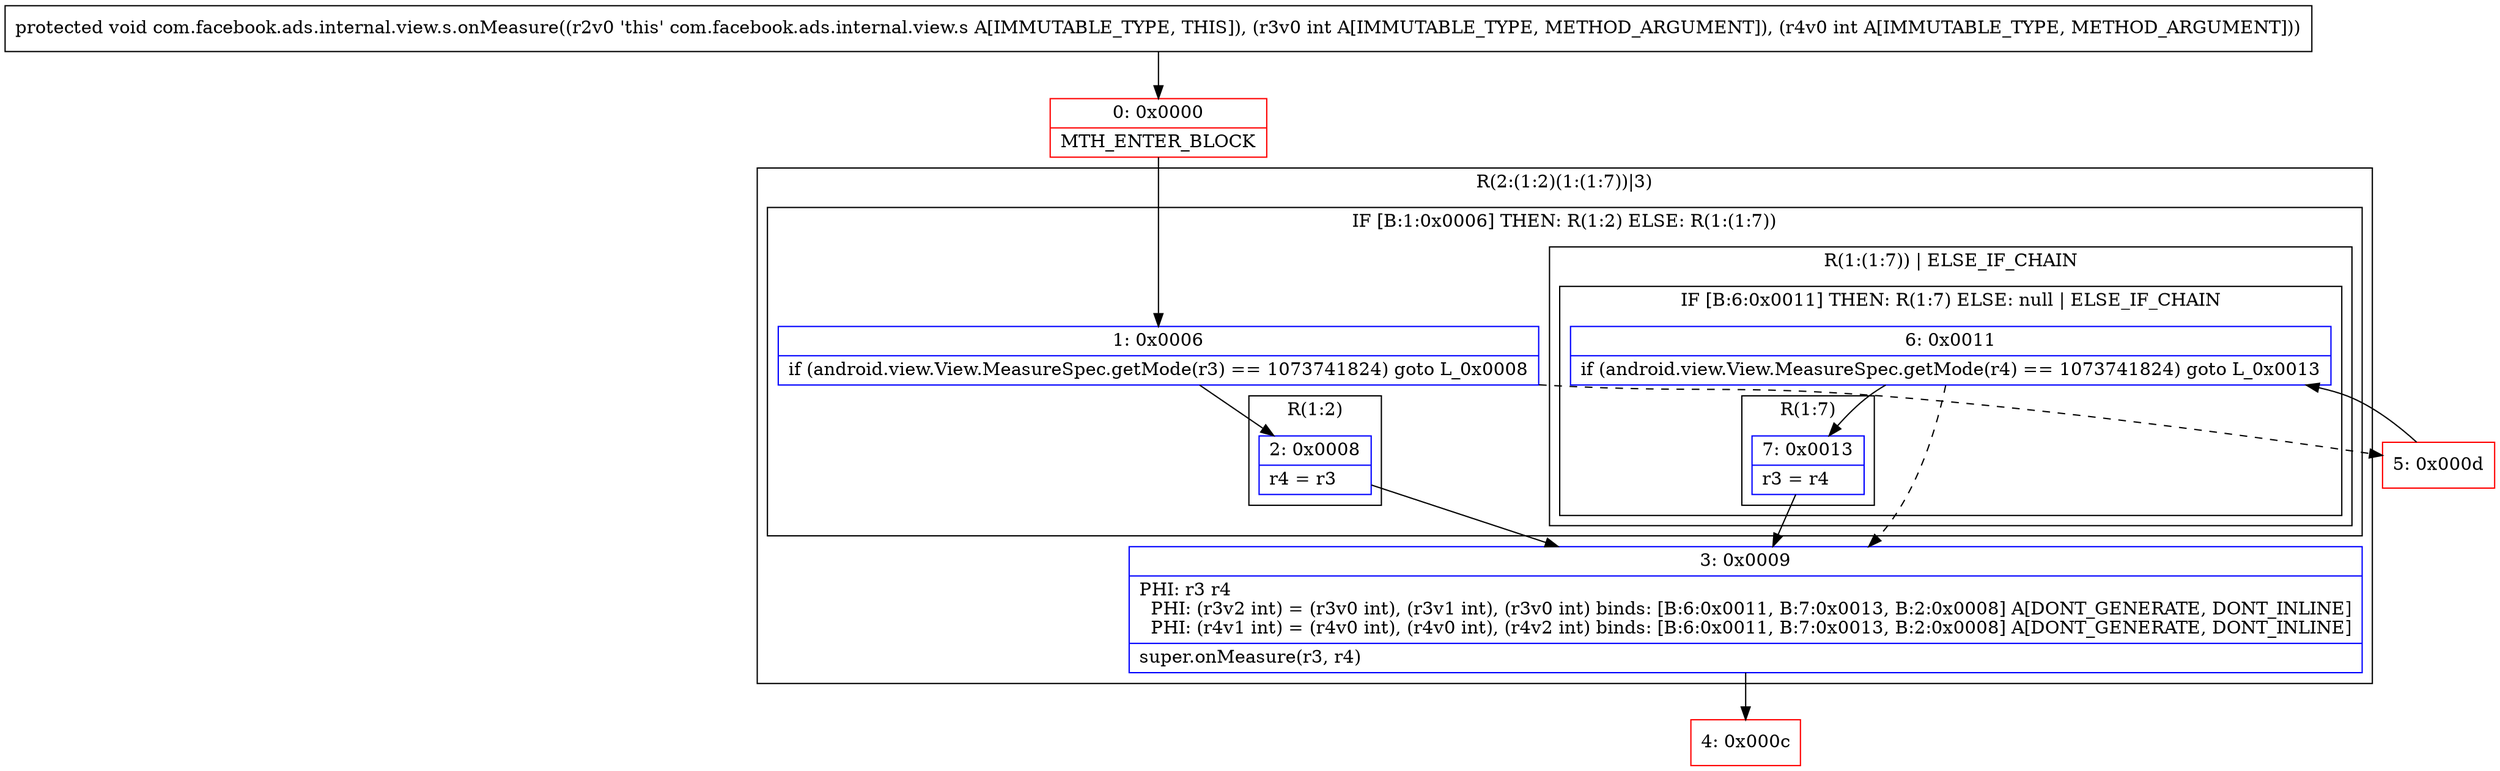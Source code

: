 digraph "CFG forcom.facebook.ads.internal.view.s.onMeasure(II)V" {
subgraph cluster_Region_2030828768 {
label = "R(2:(1:2)(1:(1:7))|3)";
node [shape=record,color=blue];
subgraph cluster_IfRegion_2070358931 {
label = "IF [B:1:0x0006] THEN: R(1:2) ELSE: R(1:(1:7))";
node [shape=record,color=blue];
Node_1 [shape=record,label="{1\:\ 0x0006|if (android.view.View.MeasureSpec.getMode(r3) == 1073741824) goto L_0x0008\l}"];
subgraph cluster_Region_750991479 {
label = "R(1:2)";
node [shape=record,color=blue];
Node_2 [shape=record,label="{2\:\ 0x0008|r4 = r3\l}"];
}
subgraph cluster_Region_1792507948 {
label = "R(1:(1:7)) | ELSE_IF_CHAIN\l";
node [shape=record,color=blue];
subgraph cluster_IfRegion_1277009258 {
label = "IF [B:6:0x0011] THEN: R(1:7) ELSE: null | ELSE_IF_CHAIN\l";
node [shape=record,color=blue];
Node_6 [shape=record,label="{6\:\ 0x0011|if (android.view.View.MeasureSpec.getMode(r4) == 1073741824) goto L_0x0013\l}"];
subgraph cluster_Region_249830601 {
label = "R(1:7)";
node [shape=record,color=blue];
Node_7 [shape=record,label="{7\:\ 0x0013|r3 = r4\l}"];
}
}
}
}
Node_3 [shape=record,label="{3\:\ 0x0009|PHI: r3 r4 \l  PHI: (r3v2 int) = (r3v0 int), (r3v1 int), (r3v0 int) binds: [B:6:0x0011, B:7:0x0013, B:2:0x0008] A[DONT_GENERATE, DONT_INLINE]\l  PHI: (r4v1 int) = (r4v0 int), (r4v0 int), (r4v2 int) binds: [B:6:0x0011, B:7:0x0013, B:2:0x0008] A[DONT_GENERATE, DONT_INLINE]\l|super.onMeasure(r3, r4)\l}"];
}
Node_0 [shape=record,color=red,label="{0\:\ 0x0000|MTH_ENTER_BLOCK\l}"];
Node_4 [shape=record,color=red,label="{4\:\ 0x000c}"];
Node_5 [shape=record,color=red,label="{5\:\ 0x000d}"];
MethodNode[shape=record,label="{protected void com.facebook.ads.internal.view.s.onMeasure((r2v0 'this' com.facebook.ads.internal.view.s A[IMMUTABLE_TYPE, THIS]), (r3v0 int A[IMMUTABLE_TYPE, METHOD_ARGUMENT]), (r4v0 int A[IMMUTABLE_TYPE, METHOD_ARGUMENT])) }"];
MethodNode -> Node_0;
Node_1 -> Node_2;
Node_1 -> Node_5[style=dashed];
Node_2 -> Node_3;
Node_6 -> Node_3[style=dashed];
Node_6 -> Node_7;
Node_7 -> Node_3;
Node_3 -> Node_4;
Node_0 -> Node_1;
Node_5 -> Node_6;
}

